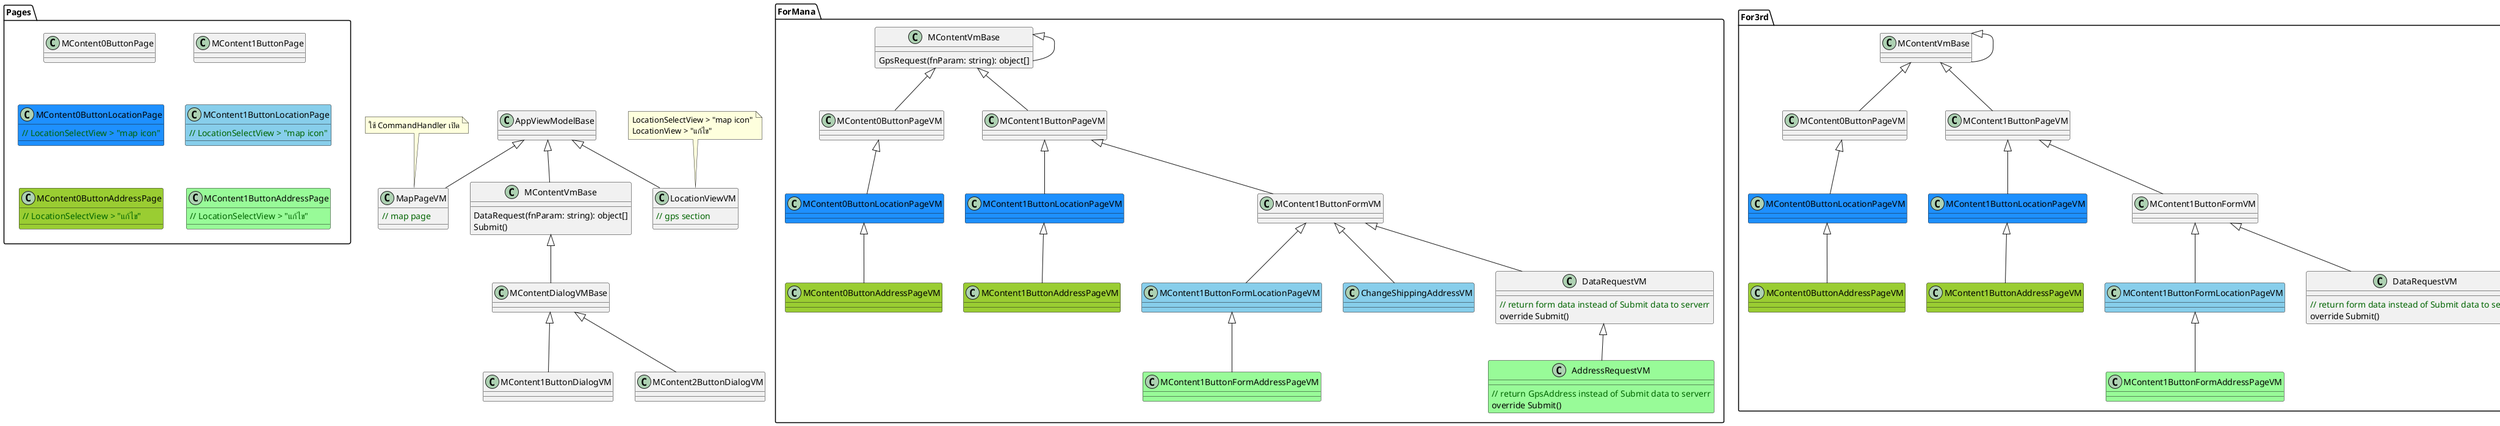 @startuml vm heirachy

!define COMMENT(x) <color:darkgreen>x</color>

package Pages {
    class MContent0ButtonPage {}
    class MContent0ButtonLocationPage #DodgerBlue {
        COMMENT(// LocationSelectView > "map icon")
    }
    class MContent0ButtonAddressPage #YellowGreen {
        COMMENT(// LocationSelectView > "แก้ไข")
    }
    MContent0ButtonPage-[hidden]-MContent0ButtonLocationPage
    MContent0ButtonLocationPage-[hidden]-MContent0ButtonAddressPage

    class MContent1ButtonPage {}
    class MContent1ButtonLocationPage #SkyBlue {
        COMMENT(// LocationSelectView > "map icon")
    }
    class MContent1ButtonAddressPage #PaleGreen {
        COMMENT(// LocationSelectView > "แก้ไข")
    }
    MContent0ButtonPage-[hidden]MContent1ButtonPage
    MContent1ButtonPage-[hidden]-MContent1ButtonLocationPage
    MContent1ButtonLocationPage-[hidden]-MContent1ButtonAddressPage
}
Pages -[hidden]- AppViewModelBase

class AppViewModelBase {}

class MapPageVM extends AppViewModelBase {
    COMMENT(// map page)
}
note top of MapPageVM: ใช้ CommandHandler เปิด

class LocationViewVM extends AppViewModelBase {
    COMMENT(// gps section)
}
note top of LocationViewVM
    LocationSelectView > "map icon"
    LocationView > "แก้ไข"
end note

class MContentVmBase extends AppViewModelBase {
    DataRequest(fnParam: string): object[]
    Submit()
}

class MContentDialogVMBase extends MContentVmBase {}

class MContent1ButtonDialogVM extends MContentDialogVMBase {}

class MContent2ButtonDialogVM extends MContentDialogVMBase {}

package ForMana {

    class ForMana.MContentVmBase extends MContentVmBase {
        GpsRequest(fnParam: string): object[]
    }

    class ForMana.MContent0ButtonPageVM extends ForMana.MContentVmBase {}
    class ForMana.MContent0ButtonLocationPageVM #DodgerBlue extends ForMana.MContent0ButtonPageVM {}
    class ForMana.MContent0ButtonAddressPageVM #YellowGreen extends ForMana.MContent0ButtonLocationPageVM {}

    class ForMana.MContent1ButtonPageVM extends ForMana.MContentVmBase {}
    class ForMana.MContent1ButtonLocationPageVM #DodgerBlue extends ForMana.MContent1ButtonPageVM {}
    class ForMana.MContent1ButtonAddressPageVM #YellowGreen extends ForMana.MContent1ButtonLocationPageVM {}

    class ForMana.MContent1ButtonFormVM extends ForMana.MContent1ButtonPageVM {}
    class ForMana.MContent1ButtonFormLocationPageVM #SkyBlue extends ForMana.MContent1ButtonFormVM {}
    class ForMana.MContent1ButtonFormAddressPageVM #PaleGreen extends ForMana.MContent1ButtonFormLocationPageVM {}

    class ForMana.ChangeShippingAddressVM #SkyBlue extends ForMana.MContent1ButtonFormVM {}

    class ForMana.DataRequestVM extends ForMana.MContent1ButtonFormVM {
        {method} COMMENT(// return form data instead of Submit data to serverr)
        override Submit()
    }

    class ForMana.AddressRequestVM #PaleGreen extends ForMana.DataRequestVM {
        {method} COMMENT(// return GpsAddress instead of Submit data to serverr)
        override Submit()
    }

}

package For3rd {
    class For3rd.MContentVmBase extends MContentVmBase {}

    class For3rd.MContent0ButtonPageVM extends For3rd.MContentVmBase {}
    class For3rd.MContent0ButtonLocationPageVM #DodgerBlue extends For3rd.MContent0ButtonPageVM {}
    class For3rd.MContent0ButtonAddressPageVM #YellowGreen extends For3rd.MContent0ButtonLocationPageVM {}

    class For3rd.MContent1ButtonPageVM extends For3rd.MContentVmBase {}
    class For3rd.MContent1ButtonLocationPageVM #DodgerBlue extends For3rd.MContent1ButtonPageVM {}
    class For3rd.MContent1ButtonAddressPageVM #YellowGreen extends For3rd.MContent1ButtonLocationPageVM {}

    class For3rd.MContent1ButtonFormVM extends For3rd.MContent1ButtonPageVM {}
    class For3rd.MContent1ButtonFormLocationPageVM #SkyBlue extends For3rd.MContent1ButtonFormVM {}
    class For3rd.MContent1ButtonFormAddressPageVM #PaleGreen extends For3rd.MContent1ButtonFormLocationPageVM {}

    class For3rd.DataRequestVM extends For3rd.MContent1ButtonFormVM {
        {method} COMMENT(// return form data instead of Submit data to serverr)
        override Submit()
    }
}

@enduml